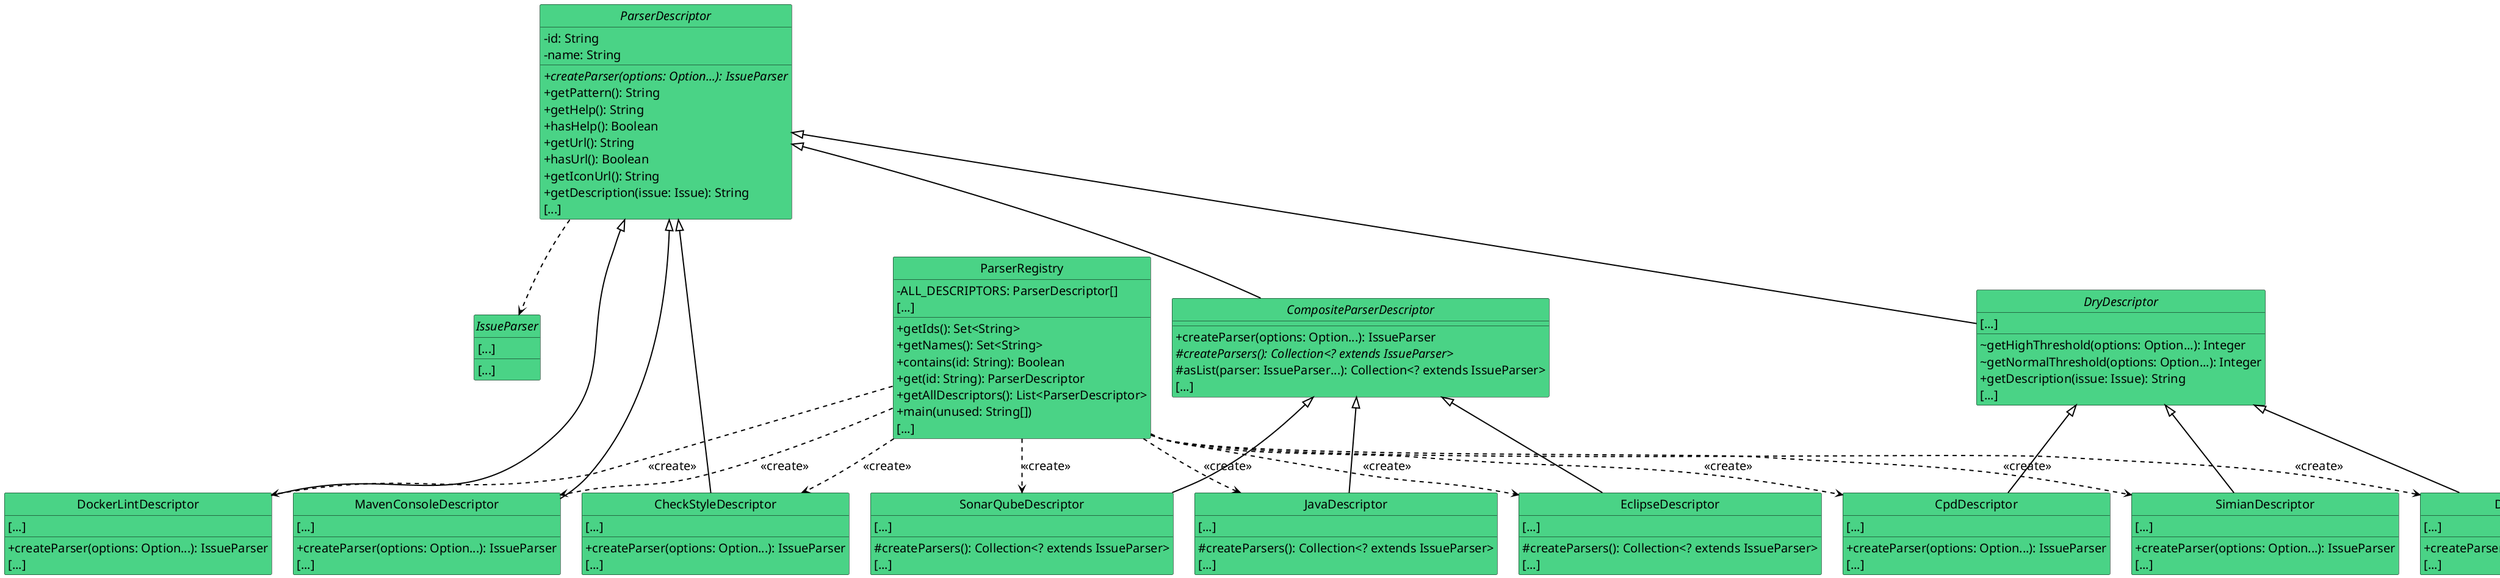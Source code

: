 @startuml

skinparam class {
  BackgroundColor #4AD386
  BorderColor #a0a0a0
  BackgroundColor<<Main>> gold
  BorderColor black
  ArrowColor black
  FontName  Arial Unicode MS
  FontSize 20
}

skinparam classFontSize 24
skinparam classAttributeIconSize 0
skinparam defaultFontSize 20

skinparam ArrowColor black
skinparam ArrowThickness 2

hide circle

'Aufgabe 4
abstract IssueParser {
    [...]
    {method} [...]
}

class ParserRegistry {
    -ALL_DESCRIPTORS: ParserDescriptor[]
    [...]
    +getIds(): Set<String>
    +getNames(): Set<String>
    +contains(id: String): Boolean
    +get(id: String): ParserDescriptor
    +getAllDescriptors(): List<ParserDescriptor>
    +main(unused: String[])
    {method} [...]
}
abstract ParserDescriptor {
    -id: String
    -name: String
    {abstract} +createParser(options: Option...): IssueParser
    +getPattern(): String
    +getHelp(): String
    +hasHelp(): Boolean
    +getUrl(): String
    +hasUrl(): Boolean
    +getIconUrl(): String
    +getDescription(issue: Issue): String
    {method} [...]
}
ParserDescriptor ..> IssueParser

ParserRegistry ..> CheckStyleDescriptor : <<create>>
class CheckStyleDescriptor extends ParserDescriptor {
    [...]
    +createParser(options: Option...): IssueParser
    {method} [...]
}
ParserRegistry ..> DockerLintDescriptor : <<create>>
class DockerLintDescriptor extends ParserDescriptor {
    [...]
    +createParser(options: Option...): IssueParser
    {method} [...]
}
ParserRegistry ..> MavenConsoleDescriptor : <<create>>
class MavenConsoleDescriptor extends ParserDescriptor {
    [...]
    +createParser(options: Option...): IssueParser
    {method} [...]
}

abstract CompositeParserDescriptor extends ParserDescriptor {
    +createParser(options: Option...): IssueParser
    {abstract} #createParsers(): Collection<? extends IssueParser>
    #asList(parser: IssueParser...): Collection<? extends IssueParser>
    {method} [...]
}
ParserRegistry ..> SonarQubeDescriptor : <<create>>
class SonarQubeDescriptor extends CompositeParserDescriptor {
    [...]
    #createParsers(): Collection<? extends IssueParser>
    {method} [...]
}
ParserRegistry ..> JavaDescriptor : <<create>>
class JavaDescriptor extends CompositeParserDescriptor {
    [...]
    #createParsers(): Collection<? extends IssueParser>
    {method} [...]
}
ParserRegistry ..> EclipseDescriptor : <<create>>
class EclipseDescriptor extends CompositeParserDescriptor {
    [...]
    #createParsers(): Collection<? extends IssueParser>
    {method} [...]
}

abstract DryDescriptor extends ParserDescriptor {
    [...]
    ~getHighThreshold(options: Option...): Integer
    ~getNormalThreshold(options: Option...): Integer
    +getDescription(issue: Issue): String
    {method} [...]
}
ParserRegistry ..> SimianDescriptor : <<create>>
class SimianDescriptor extends DryDescriptor {
    [...]
    +createParser(options: Option...): IssueParser
    {method} [...]
}
ParserRegistry ..> DupfinderDescriptor : <<create>>
class DupfinderDescriptor extends DryDescriptor {
    [...]
    +createParser(options: Option...): IssueParser
    {method} [...]
}
ParserRegistry ..> CpdDescriptor : <<create>>
class CpdDescriptor extends DryDescriptor {
    [...]
    +createParser(options: Option...): IssueParser
    {method} [...]
}

@enduml